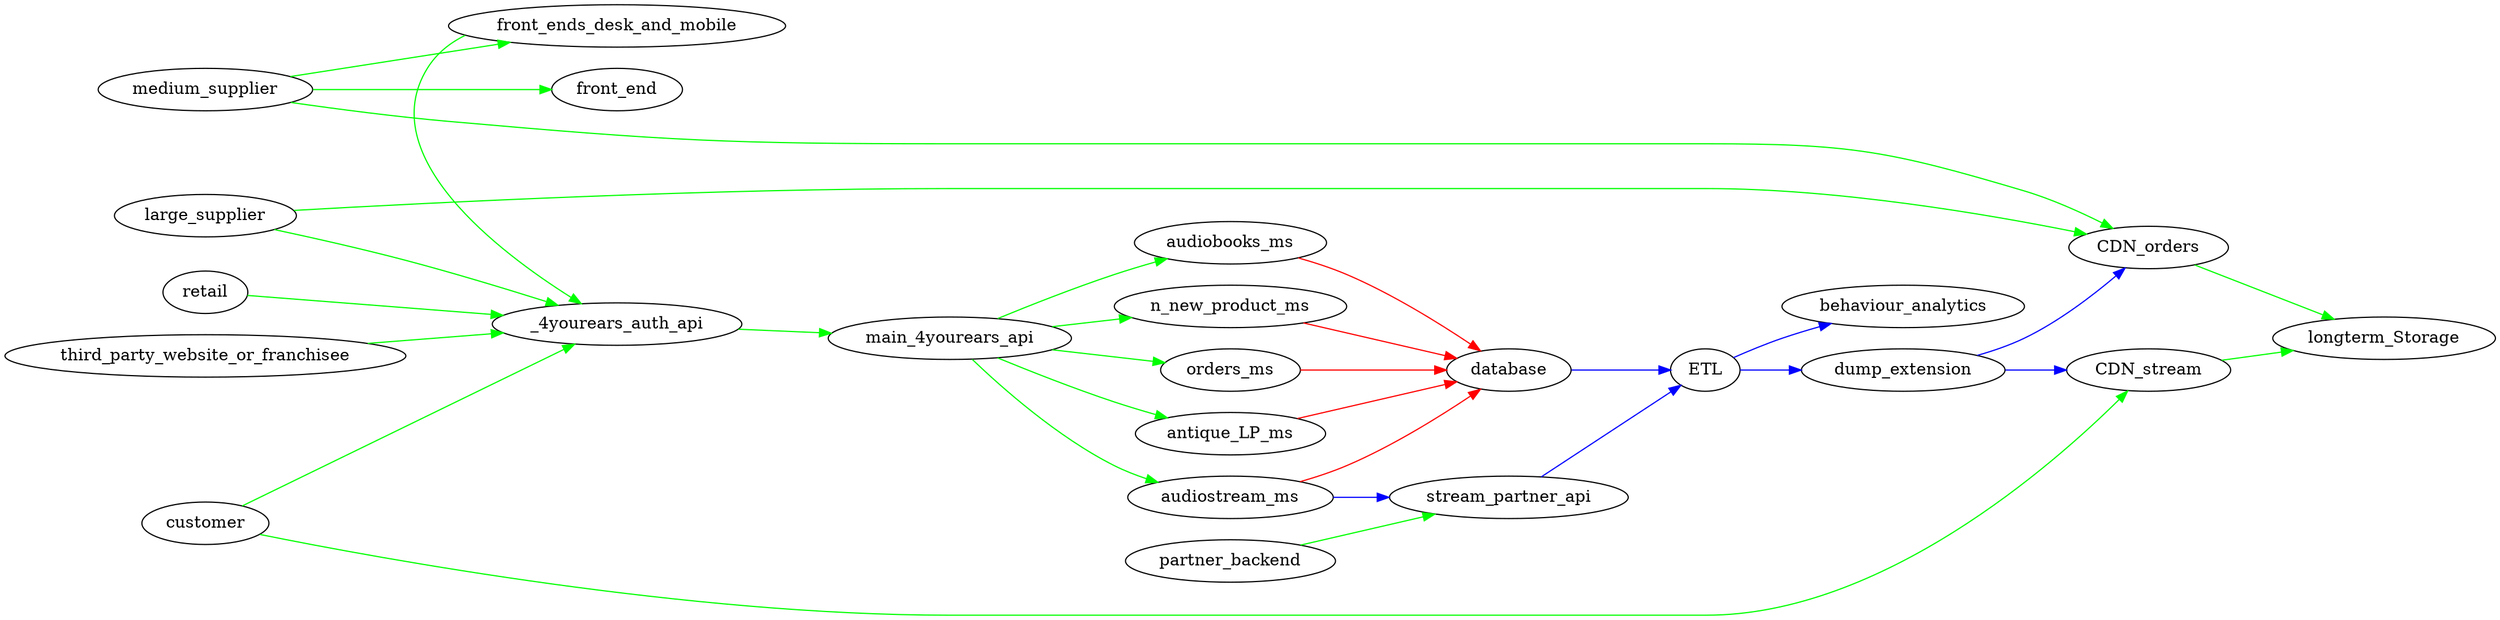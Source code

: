 
digraph architecture {
  rankdir=LR;

  subgraph client_side_apps {
      front_ends_desk_and_mobile -> {_4yourears_auth_api} [color="green"];
      customer -> {_4yourears_auth_api} [color="green"];
      retail -> {_4yourears_auth_api} [color="green"];
      _4yourears_auth_api -> {main_4yourears_api} [color="green"];
      medium_supplier -> {front_end, front_ends_desk_and_mobile} [color="green"];
      large_supplier -> {_4yourears_auth_api} [color="green"];
      partner_backend -> {stream_partner_api} [color="green"];
      third_party_website_or_franchisee -> {_4yourears_auth_api} [color="green"];

      {rank=same; front_end, front_ends_desk_and_mobile, _4yourears_auth_api} [color="green"];
  }

  subgraph api_gateways {
      main_4yourears_api -> {antique_LP_ms, audiobooks_ms, audiostream_ms, n_new_product_ms, orders_ms} [color="green"];
  }

  subgraph microservices {
      orders_ms -> {database} [color="red"];
      antique_LP_ms -> {database} [color="red"];
      audiobooks_ms -> {database} [color="red"];
      n_new_product_ms -> {database} [color="red"];
      audiostream_ms -> {database} [color="red"];
      audiostream_ms -> {stream_partner_api} [color="blue"];

      dump_extension -> {CDN_orders} [color="blue"];
      dump_extension -> {CDN_stream} [color="blue"];

      database -> {ETL} [color="blue"];
      ETL -> behaviour_analytics [color="blue"];
      stream_partner_api -> {ETL} [color="blue"];
      ETL -> dump_extension [color="blue"];

      customer -> {CDN_stream} [color="green"];
      medium_supplier -> {CDN_orders} [color="green"];
      large_supplier -> {CDN_orders} [color="green"];

      CDN_orders -> {longterm_Storage} [color="green"];
      CDN_stream -> {longterm_Storage} [color="green"];

  }
}
